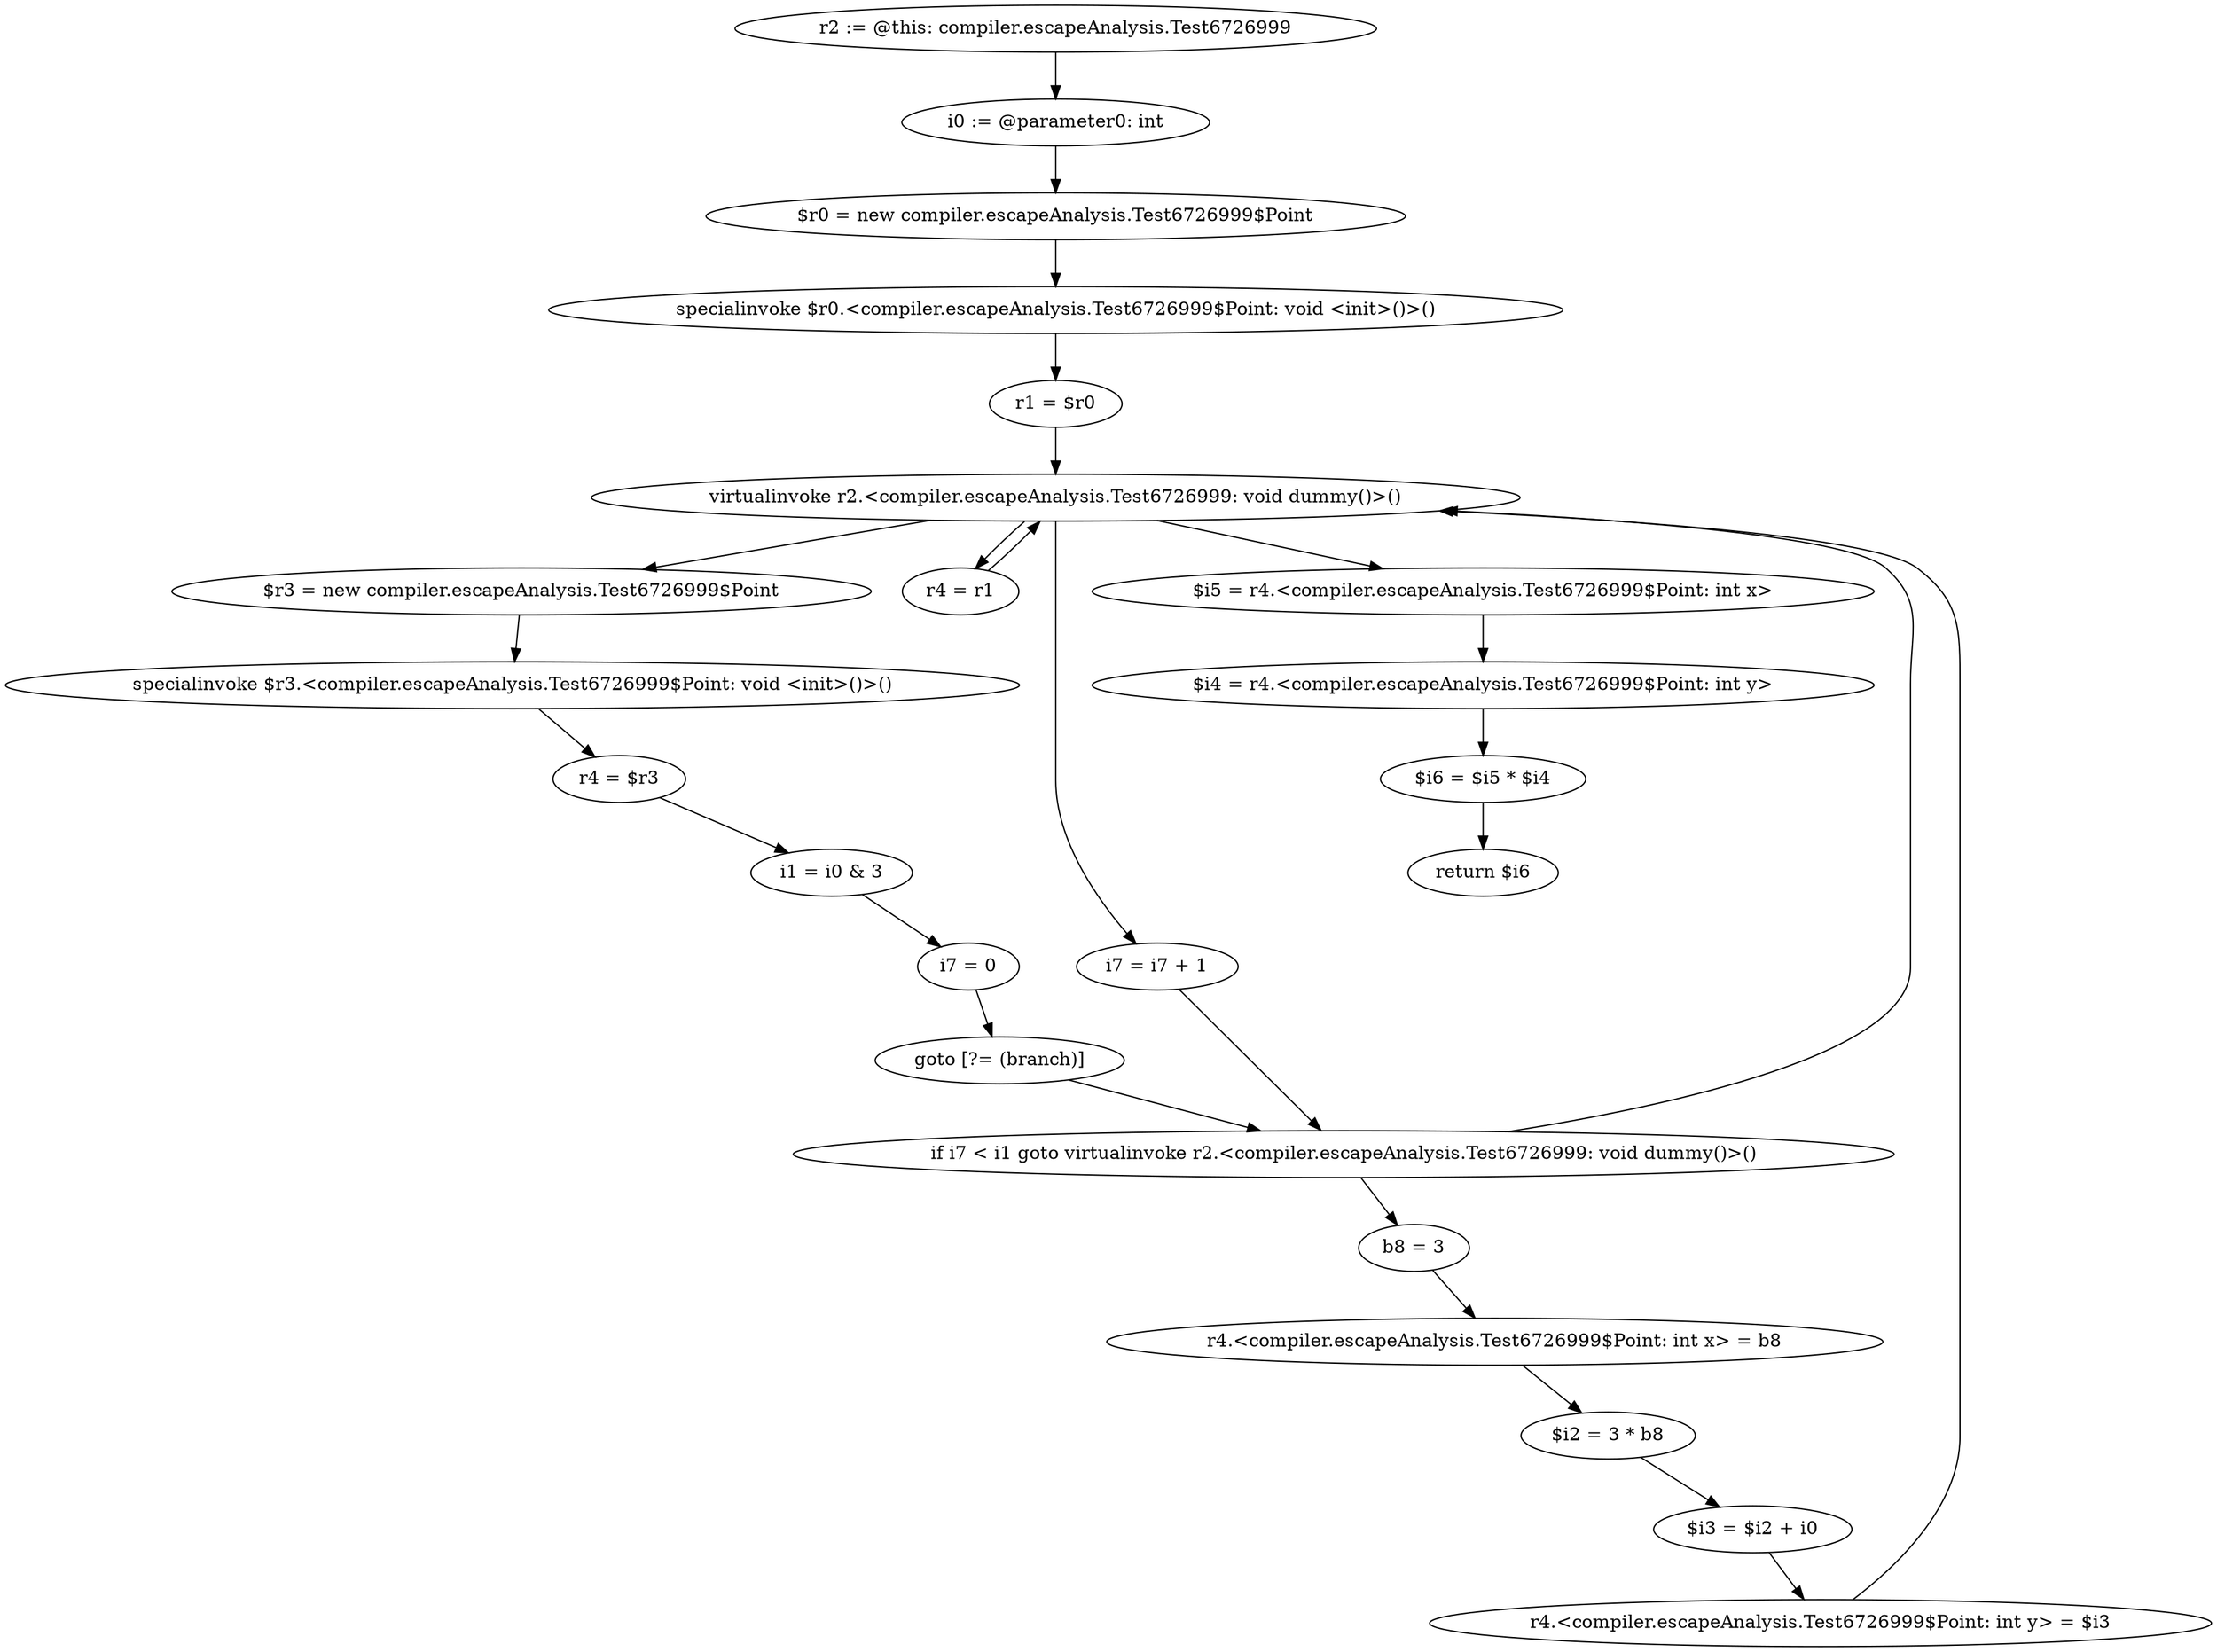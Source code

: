 digraph "unitGraph" {
    "r2 := @this: compiler.escapeAnalysis.Test6726999"
    "i0 := @parameter0: int"
    "$r0 = new compiler.escapeAnalysis.Test6726999$Point"
    "specialinvoke $r0.<compiler.escapeAnalysis.Test6726999$Point: void <init>()>()"
    "r1 = $r0"
    "virtualinvoke r2.<compiler.escapeAnalysis.Test6726999: void dummy()>()"
    "$r3 = new compiler.escapeAnalysis.Test6726999$Point"
    "specialinvoke $r3.<compiler.escapeAnalysis.Test6726999$Point: void <init>()>()"
    "r4 = $r3"
    "i1 = i0 & 3"
    "i7 = 0"
    "goto [?= (branch)]"
    "r4 = r1"
    "i7 = i7 + 1"
    "if i7 < i1 goto virtualinvoke r2.<compiler.escapeAnalysis.Test6726999: void dummy()>()"
    "b8 = 3"
    "r4.<compiler.escapeAnalysis.Test6726999$Point: int x> = b8"
    "$i2 = 3 * b8"
    "$i3 = $i2 + i0"
    "r4.<compiler.escapeAnalysis.Test6726999$Point: int y> = $i3"
    "$i5 = r4.<compiler.escapeAnalysis.Test6726999$Point: int x>"
    "$i4 = r4.<compiler.escapeAnalysis.Test6726999$Point: int y>"
    "$i6 = $i5 * $i4"
    "return $i6"
    "r2 := @this: compiler.escapeAnalysis.Test6726999"->"i0 := @parameter0: int";
    "i0 := @parameter0: int"->"$r0 = new compiler.escapeAnalysis.Test6726999$Point";
    "$r0 = new compiler.escapeAnalysis.Test6726999$Point"->"specialinvoke $r0.<compiler.escapeAnalysis.Test6726999$Point: void <init>()>()";
    "specialinvoke $r0.<compiler.escapeAnalysis.Test6726999$Point: void <init>()>()"->"r1 = $r0";
    "r1 = $r0"->"virtualinvoke r2.<compiler.escapeAnalysis.Test6726999: void dummy()>()";
    "virtualinvoke r2.<compiler.escapeAnalysis.Test6726999: void dummy()>()"->"$r3 = new compiler.escapeAnalysis.Test6726999$Point";
    "$r3 = new compiler.escapeAnalysis.Test6726999$Point"->"specialinvoke $r3.<compiler.escapeAnalysis.Test6726999$Point: void <init>()>()";
    "specialinvoke $r3.<compiler.escapeAnalysis.Test6726999$Point: void <init>()>()"->"r4 = $r3";
    "r4 = $r3"->"i1 = i0 & 3";
    "i1 = i0 & 3"->"i7 = 0";
    "i7 = 0"->"goto [?= (branch)]";
    "goto [?= (branch)]"->"if i7 < i1 goto virtualinvoke r2.<compiler.escapeAnalysis.Test6726999: void dummy()>()";
    "virtualinvoke r2.<compiler.escapeAnalysis.Test6726999: void dummy()>()"->"r4 = r1";
    "r4 = r1"->"virtualinvoke r2.<compiler.escapeAnalysis.Test6726999: void dummy()>()";
    "virtualinvoke r2.<compiler.escapeAnalysis.Test6726999: void dummy()>()"->"i7 = i7 + 1";
    "i7 = i7 + 1"->"if i7 < i1 goto virtualinvoke r2.<compiler.escapeAnalysis.Test6726999: void dummy()>()";
    "if i7 < i1 goto virtualinvoke r2.<compiler.escapeAnalysis.Test6726999: void dummy()>()"->"b8 = 3";
    "if i7 < i1 goto virtualinvoke r2.<compiler.escapeAnalysis.Test6726999: void dummy()>()"->"virtualinvoke r2.<compiler.escapeAnalysis.Test6726999: void dummy()>()";
    "b8 = 3"->"r4.<compiler.escapeAnalysis.Test6726999$Point: int x> = b8";
    "r4.<compiler.escapeAnalysis.Test6726999$Point: int x> = b8"->"$i2 = 3 * b8";
    "$i2 = 3 * b8"->"$i3 = $i2 + i0";
    "$i3 = $i2 + i0"->"r4.<compiler.escapeAnalysis.Test6726999$Point: int y> = $i3";
    "r4.<compiler.escapeAnalysis.Test6726999$Point: int y> = $i3"->"virtualinvoke r2.<compiler.escapeAnalysis.Test6726999: void dummy()>()";
    "virtualinvoke r2.<compiler.escapeAnalysis.Test6726999: void dummy()>()"->"$i5 = r4.<compiler.escapeAnalysis.Test6726999$Point: int x>";
    "$i5 = r4.<compiler.escapeAnalysis.Test6726999$Point: int x>"->"$i4 = r4.<compiler.escapeAnalysis.Test6726999$Point: int y>";
    "$i4 = r4.<compiler.escapeAnalysis.Test6726999$Point: int y>"->"$i6 = $i5 * $i4";
    "$i6 = $i5 * $i4"->"return $i6";
}
